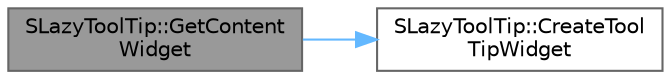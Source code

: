 digraph "SLazyToolTip::GetContentWidget"
{
 // INTERACTIVE_SVG=YES
 // LATEX_PDF_SIZE
  bgcolor="transparent";
  edge [fontname=Helvetica,fontsize=10,labelfontname=Helvetica,labelfontsize=10];
  node [fontname=Helvetica,fontsize=10,shape=box,height=0.2,width=0.4];
  rankdir="LR";
  Node1 [id="Node000001",label="SLazyToolTip::GetContent\lWidget",height=0.2,width=0.4,color="gray40", fillcolor="grey60", style="filled", fontcolor="black",tooltip="Gets the tool tip's content widget."];
  Node1 -> Node2 [id="edge1_Node000001_Node000002",color="steelblue1",style="solid",tooltip=" "];
  Node2 [id="Node000002",label="SLazyToolTip::CreateTool\lTipWidget",height=0.2,width=0.4,color="grey40", fillcolor="white", style="filled",URL="$d3/d90/classSLazyToolTip.html#a8d0b4d724727fdfa54361037da03f9ac",tooltip=" "];
}

